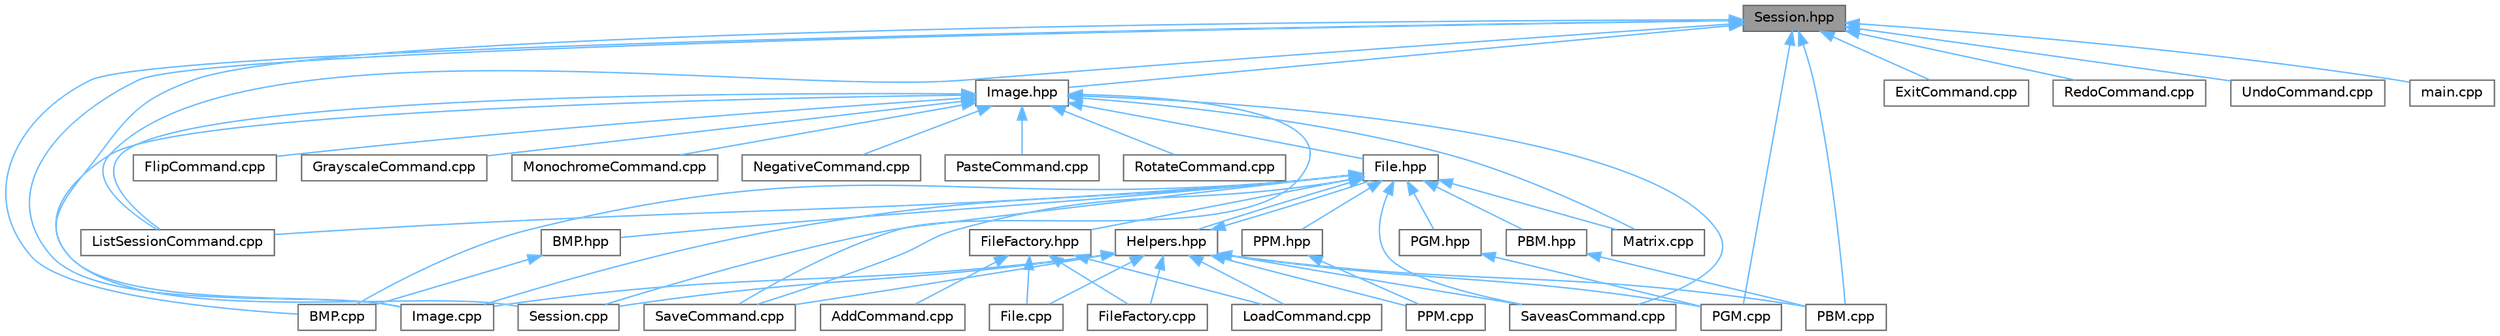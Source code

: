 digraph "Session.hpp"
{
 // INTERACTIVE_SVG=YES
 // LATEX_PDF_SIZE
  bgcolor="transparent";
  edge [fontname=Helvetica,fontsize=10,labelfontname=Helvetica,labelfontsize=10];
  node [fontname=Helvetica,fontsize=10,shape=box,height=0.2,width=0.4];
  Node1 [id="Node000001",label="Session.hpp",height=0.2,width=0.4,color="gray40", fillcolor="grey60", style="filled", fontcolor="black",tooltip=" "];
  Node1 -> Node2 [id="edge1_Node000001_Node000002",dir="back",color="steelblue1",style="solid",tooltip=" "];
  Node2 [id="Node000002",label="BMP.cpp",height=0.2,width=0.4,color="grey40", fillcolor="white", style="filled",URL="$_b_m_p_8cpp.html",tooltip=" "];
  Node1 -> Node3 [id="edge2_Node000001_Node000003",dir="back",color="steelblue1",style="solid",tooltip=" "];
  Node3 [id="Node000003",label="ExitCommand.cpp",height=0.2,width=0.4,color="grey40", fillcolor="white", style="filled",URL="$_exit_command_8cpp.html",tooltip=" "];
  Node1 -> Node4 [id="edge3_Node000001_Node000004",dir="back",color="steelblue1",style="solid",tooltip=" "];
  Node4 [id="Node000004",label="Image.cpp",height=0.2,width=0.4,color="grey40", fillcolor="white", style="filled",URL="$_image_8cpp.html",tooltip=" "];
  Node1 -> Node5 [id="edge4_Node000001_Node000005",dir="back",color="steelblue1",style="solid",tooltip=" "];
  Node5 [id="Node000005",label="Image.hpp",height=0.2,width=0.4,color="grey40", fillcolor="white", style="filled",URL="$_image_8hpp.html",tooltip=" "];
  Node5 -> Node6 [id="edge5_Node000005_Node000006",dir="back",color="steelblue1",style="solid",tooltip=" "];
  Node6 [id="Node000006",label="File.hpp",height=0.2,width=0.4,color="grey40", fillcolor="white", style="filled",URL="$_file_8hpp.html",tooltip=" "];
  Node6 -> Node2 [id="edge6_Node000006_Node000002",dir="back",color="steelblue1",style="solid",tooltip=" "];
  Node6 -> Node7 [id="edge7_Node000006_Node000007",dir="back",color="steelblue1",style="solid",tooltip=" "];
  Node7 [id="Node000007",label="BMP.hpp",height=0.2,width=0.4,color="grey40", fillcolor="white", style="filled",URL="$_b_m_p_8hpp.html",tooltip=" "];
  Node7 -> Node2 [id="edge8_Node000007_Node000002",dir="back",color="steelblue1",style="solid",tooltip=" "];
  Node6 -> Node8 [id="edge9_Node000006_Node000008",dir="back",color="steelblue1",style="solid",tooltip=" "];
  Node8 [id="Node000008",label="FileFactory.hpp",height=0.2,width=0.4,color="grey40", fillcolor="white", style="filled",URL="$_file_factory_8hpp.html",tooltip=" "];
  Node8 -> Node9 [id="edge10_Node000008_Node000009",dir="back",color="steelblue1",style="solid",tooltip=" "];
  Node9 [id="Node000009",label="AddCommand.cpp",height=0.2,width=0.4,color="grey40", fillcolor="white", style="filled",URL="$_add_command_8cpp.html",tooltip=" "];
  Node8 -> Node10 [id="edge11_Node000008_Node000010",dir="back",color="steelblue1",style="solid",tooltip=" "];
  Node10 [id="Node000010",label="File.cpp",height=0.2,width=0.4,color="grey40", fillcolor="white", style="filled",URL="$_file_8cpp.html",tooltip=" "];
  Node8 -> Node11 [id="edge12_Node000008_Node000011",dir="back",color="steelblue1",style="solid",tooltip=" "];
  Node11 [id="Node000011",label="FileFactory.cpp",height=0.2,width=0.4,color="grey40", fillcolor="white", style="filled",URL="$_file_factory_8cpp.html",tooltip=" "];
  Node8 -> Node12 [id="edge13_Node000008_Node000012",dir="back",color="steelblue1",style="solid",tooltip=" "];
  Node12 [id="Node000012",label="LoadCommand.cpp",height=0.2,width=0.4,color="grey40", fillcolor="white", style="filled",URL="$_load_command_8cpp.html",tooltip=" "];
  Node6 -> Node13 [id="edge14_Node000006_Node000013",dir="back",color="steelblue1",style="solid",tooltip=" "];
  Node13 [id="Node000013",label="Helpers.hpp",height=0.2,width=0.4,color="grey40", fillcolor="white", style="filled",URL="$_helpers_8hpp.html",tooltip=" "];
  Node13 -> Node10 [id="edge15_Node000013_Node000010",dir="back",color="steelblue1",style="solid",tooltip=" "];
  Node13 -> Node6 [id="edge16_Node000013_Node000006",dir="back",color="steelblue1",style="solid",tooltip=" "];
  Node13 -> Node11 [id="edge17_Node000013_Node000011",dir="back",color="steelblue1",style="solid",tooltip=" "];
  Node13 -> Node4 [id="edge18_Node000013_Node000004",dir="back",color="steelblue1",style="solid",tooltip=" "];
  Node13 -> Node12 [id="edge19_Node000013_Node000012",dir="back",color="steelblue1",style="solid",tooltip=" "];
  Node13 -> Node14 [id="edge20_Node000013_Node000014",dir="back",color="steelblue1",style="solid",tooltip=" "];
  Node14 [id="Node000014",label="PBM.cpp",height=0.2,width=0.4,color="grey40", fillcolor="white", style="filled",URL="$_p_b_m_8cpp.html",tooltip=" "];
  Node13 -> Node15 [id="edge21_Node000013_Node000015",dir="back",color="steelblue1",style="solid",tooltip=" "];
  Node15 [id="Node000015",label="PGM.cpp",height=0.2,width=0.4,color="grey40", fillcolor="white", style="filled",URL="$_p_g_m_8cpp.html",tooltip=" "];
  Node13 -> Node16 [id="edge22_Node000013_Node000016",dir="back",color="steelblue1",style="solid",tooltip=" "];
  Node16 [id="Node000016",label="PPM.cpp",height=0.2,width=0.4,color="grey40", fillcolor="white", style="filled",URL="$_p_p_m_8cpp.html",tooltip=" "];
  Node13 -> Node17 [id="edge23_Node000013_Node000017",dir="back",color="steelblue1",style="solid",tooltip=" "];
  Node17 [id="Node000017",label="SaveCommand.cpp",height=0.2,width=0.4,color="grey40", fillcolor="white", style="filled",URL="$_save_command_8cpp.html",tooltip=" "];
  Node13 -> Node18 [id="edge24_Node000013_Node000018",dir="back",color="steelblue1",style="solid",tooltip=" "];
  Node18 [id="Node000018",label="SaveasCommand.cpp",height=0.2,width=0.4,color="grey40", fillcolor="white", style="filled",URL="$_saveas_command_8cpp.html",tooltip=" "];
  Node13 -> Node19 [id="edge25_Node000013_Node000019",dir="back",color="steelblue1",style="solid",tooltip=" "];
  Node19 [id="Node000019",label="Session.cpp",height=0.2,width=0.4,color="grey40", fillcolor="white", style="filled",URL="$_session_8cpp.html",tooltip=" "];
  Node6 -> Node4 [id="edge26_Node000006_Node000004",dir="back",color="steelblue1",style="solid",tooltip=" "];
  Node6 -> Node20 [id="edge27_Node000006_Node000020",dir="back",color="steelblue1",style="solid",tooltip=" "];
  Node20 [id="Node000020",label="ListSessionCommand.cpp",height=0.2,width=0.4,color="grey40", fillcolor="white", style="filled",URL="$_list_session_command_8cpp.html",tooltip=" "];
  Node6 -> Node21 [id="edge28_Node000006_Node000021",dir="back",color="steelblue1",style="solid",tooltip=" "];
  Node21 [id="Node000021",label="Matrix.cpp",height=0.2,width=0.4,color="grey40", fillcolor="white", style="filled",URL="$_matrix_8cpp.html",tooltip=" "];
  Node6 -> Node22 [id="edge29_Node000006_Node000022",dir="back",color="steelblue1",style="solid",tooltip=" "];
  Node22 [id="Node000022",label="PBM.hpp",height=0.2,width=0.4,color="grey40", fillcolor="white", style="filled",URL="$_p_b_m_8hpp.html",tooltip=" "];
  Node22 -> Node14 [id="edge30_Node000022_Node000014",dir="back",color="steelblue1",style="solid",tooltip=" "];
  Node6 -> Node23 [id="edge31_Node000006_Node000023",dir="back",color="steelblue1",style="solid",tooltip=" "];
  Node23 [id="Node000023",label="PGM.hpp",height=0.2,width=0.4,color="grey40", fillcolor="white", style="filled",URL="$_p_g_m_8hpp.html",tooltip=" "];
  Node23 -> Node15 [id="edge32_Node000023_Node000015",dir="back",color="steelblue1",style="solid",tooltip=" "];
  Node6 -> Node24 [id="edge33_Node000006_Node000024",dir="back",color="steelblue1",style="solid",tooltip=" "];
  Node24 [id="Node000024",label="PPM.hpp",height=0.2,width=0.4,color="grey40", fillcolor="white", style="filled",URL="$_p_p_m_8hpp.html",tooltip=" "];
  Node24 -> Node16 [id="edge34_Node000024_Node000016",dir="back",color="steelblue1",style="solid",tooltip=" "];
  Node6 -> Node17 [id="edge35_Node000006_Node000017",dir="back",color="steelblue1",style="solid",tooltip=" "];
  Node6 -> Node18 [id="edge36_Node000006_Node000018",dir="back",color="steelblue1",style="solid",tooltip=" "];
  Node6 -> Node19 [id="edge37_Node000006_Node000019",dir="back",color="steelblue1",style="solid",tooltip=" "];
  Node5 -> Node25 [id="edge38_Node000005_Node000025",dir="back",color="steelblue1",style="solid",tooltip=" "];
  Node25 [id="Node000025",label="FlipCommand.cpp",height=0.2,width=0.4,color="grey40", fillcolor="white", style="filled",URL="$_flip_command_8cpp.html",tooltip=" "];
  Node5 -> Node26 [id="edge39_Node000005_Node000026",dir="back",color="steelblue1",style="solid",tooltip=" "];
  Node26 [id="Node000026",label="GrayscaleCommand.cpp",height=0.2,width=0.4,color="grey40", fillcolor="white", style="filled",URL="$_grayscale_command_8cpp.html",tooltip=" "];
  Node5 -> Node4 [id="edge40_Node000005_Node000004",dir="back",color="steelblue1",style="solid",tooltip=" "];
  Node5 -> Node20 [id="edge41_Node000005_Node000020",dir="back",color="steelblue1",style="solid",tooltip=" "];
  Node5 -> Node21 [id="edge42_Node000005_Node000021",dir="back",color="steelblue1",style="solid",tooltip=" "];
  Node5 -> Node27 [id="edge43_Node000005_Node000027",dir="back",color="steelblue1",style="solid",tooltip=" "];
  Node27 [id="Node000027",label="MonochromeCommand.cpp",height=0.2,width=0.4,color="grey40", fillcolor="white", style="filled",URL="$_monochrome_command_8cpp.html",tooltip=" "];
  Node5 -> Node28 [id="edge44_Node000005_Node000028",dir="back",color="steelblue1",style="solid",tooltip=" "];
  Node28 [id="Node000028",label="NegativeCommand.cpp",height=0.2,width=0.4,color="grey40", fillcolor="white", style="filled",URL="$_negative_command_8cpp.html",tooltip=" "];
  Node5 -> Node29 [id="edge45_Node000005_Node000029",dir="back",color="steelblue1",style="solid",tooltip=" "];
  Node29 [id="Node000029",label="PasteCommand.cpp",height=0.2,width=0.4,color="grey40", fillcolor="white", style="filled",URL="$_paste_command_8cpp.html",tooltip=" "];
  Node5 -> Node30 [id="edge46_Node000005_Node000030",dir="back",color="steelblue1",style="solid",tooltip=" "];
  Node30 [id="Node000030",label="RotateCommand.cpp",height=0.2,width=0.4,color="grey40", fillcolor="white", style="filled",URL="$_rotate_command_8cpp.html",tooltip=" "];
  Node5 -> Node17 [id="edge47_Node000005_Node000017",dir="back",color="steelblue1",style="solid",tooltip=" "];
  Node5 -> Node18 [id="edge48_Node000005_Node000018",dir="back",color="steelblue1",style="solid",tooltip=" "];
  Node1 -> Node20 [id="edge49_Node000001_Node000020",dir="back",color="steelblue1",style="solid",tooltip=" "];
  Node1 -> Node14 [id="edge50_Node000001_Node000014",dir="back",color="steelblue1",style="solid",tooltip=" "];
  Node1 -> Node15 [id="edge51_Node000001_Node000015",dir="back",color="steelblue1",style="solid",tooltip=" "];
  Node1 -> Node31 [id="edge52_Node000001_Node000031",dir="back",color="steelblue1",style="solid",tooltip=" "];
  Node31 [id="Node000031",label="RedoCommand.cpp",height=0.2,width=0.4,color="grey40", fillcolor="white", style="filled",URL="$_redo_command_8cpp.html",tooltip=" "];
  Node1 -> Node19 [id="edge53_Node000001_Node000019",dir="back",color="steelblue1",style="solid",tooltip=" "];
  Node1 -> Node32 [id="edge54_Node000001_Node000032",dir="back",color="steelblue1",style="solid",tooltip=" "];
  Node32 [id="Node000032",label="UndoCommand.cpp",height=0.2,width=0.4,color="grey40", fillcolor="white", style="filled",URL="$_undo_command_8cpp.html",tooltip=" "];
  Node1 -> Node33 [id="edge55_Node000001_Node000033",dir="back",color="steelblue1",style="solid",tooltip=" "];
  Node33 [id="Node000033",label="main.cpp",height=0.2,width=0.4,color="grey40", fillcolor="white", style="filled",URL="$main_8cpp.html",tooltip=" "];
}
